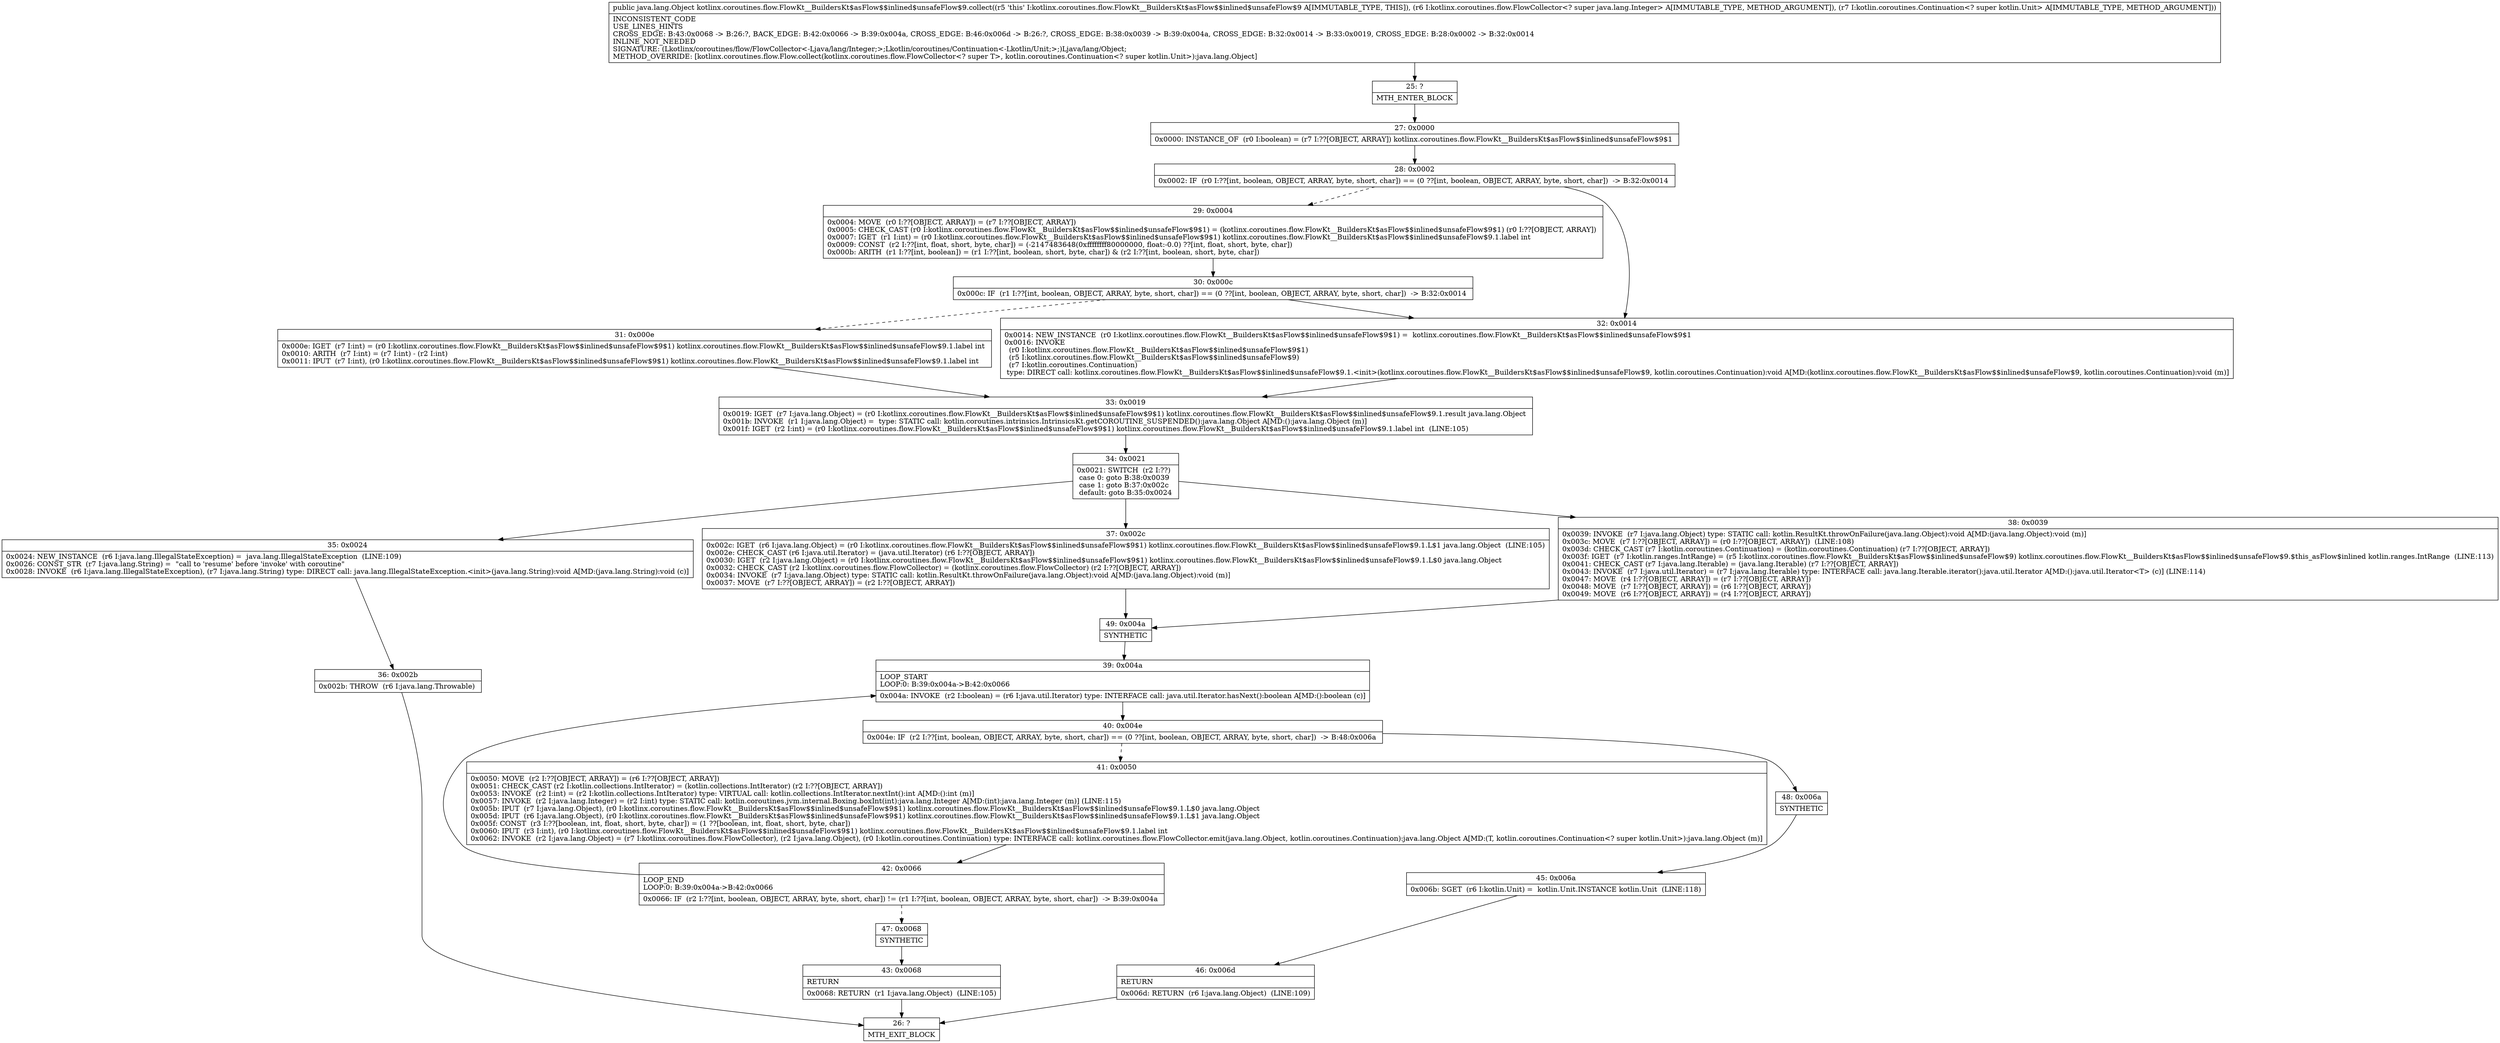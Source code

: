 digraph "CFG forkotlinx.coroutines.flow.FlowKt__BuildersKt$asFlow$$inlined$unsafeFlow$9.collect(Lkotlinx\/coroutines\/flow\/FlowCollector;Lkotlin\/coroutines\/Continuation;)Ljava\/lang\/Object;" {
Node_25 [shape=record,label="{25\:\ ?|MTH_ENTER_BLOCK\l}"];
Node_27 [shape=record,label="{27\:\ 0x0000|0x0000: INSTANCE_OF  (r0 I:boolean) = (r7 I:??[OBJECT, ARRAY]) kotlinx.coroutines.flow.FlowKt__BuildersKt$asFlow$$inlined$unsafeFlow$9$1 \l}"];
Node_28 [shape=record,label="{28\:\ 0x0002|0x0002: IF  (r0 I:??[int, boolean, OBJECT, ARRAY, byte, short, char]) == (0 ??[int, boolean, OBJECT, ARRAY, byte, short, char])  \-\> B:32:0x0014 \l}"];
Node_29 [shape=record,label="{29\:\ 0x0004|0x0004: MOVE  (r0 I:??[OBJECT, ARRAY]) = (r7 I:??[OBJECT, ARRAY]) \l0x0005: CHECK_CAST (r0 I:kotlinx.coroutines.flow.FlowKt__BuildersKt$asFlow$$inlined$unsafeFlow$9$1) = (kotlinx.coroutines.flow.FlowKt__BuildersKt$asFlow$$inlined$unsafeFlow$9$1) (r0 I:??[OBJECT, ARRAY]) \l0x0007: IGET  (r1 I:int) = (r0 I:kotlinx.coroutines.flow.FlowKt__BuildersKt$asFlow$$inlined$unsafeFlow$9$1) kotlinx.coroutines.flow.FlowKt__BuildersKt$asFlow$$inlined$unsafeFlow$9.1.label int \l0x0009: CONST  (r2 I:??[int, float, short, byte, char]) = (\-2147483648(0xffffffff80000000, float:\-0.0) ??[int, float, short, byte, char]) \l0x000b: ARITH  (r1 I:??[int, boolean]) = (r1 I:??[int, boolean, short, byte, char]) & (r2 I:??[int, boolean, short, byte, char]) \l}"];
Node_30 [shape=record,label="{30\:\ 0x000c|0x000c: IF  (r1 I:??[int, boolean, OBJECT, ARRAY, byte, short, char]) == (0 ??[int, boolean, OBJECT, ARRAY, byte, short, char])  \-\> B:32:0x0014 \l}"];
Node_31 [shape=record,label="{31\:\ 0x000e|0x000e: IGET  (r7 I:int) = (r0 I:kotlinx.coroutines.flow.FlowKt__BuildersKt$asFlow$$inlined$unsafeFlow$9$1) kotlinx.coroutines.flow.FlowKt__BuildersKt$asFlow$$inlined$unsafeFlow$9.1.label int \l0x0010: ARITH  (r7 I:int) = (r7 I:int) \- (r2 I:int) \l0x0011: IPUT  (r7 I:int), (r0 I:kotlinx.coroutines.flow.FlowKt__BuildersKt$asFlow$$inlined$unsafeFlow$9$1) kotlinx.coroutines.flow.FlowKt__BuildersKt$asFlow$$inlined$unsafeFlow$9.1.label int \l}"];
Node_33 [shape=record,label="{33\:\ 0x0019|0x0019: IGET  (r7 I:java.lang.Object) = (r0 I:kotlinx.coroutines.flow.FlowKt__BuildersKt$asFlow$$inlined$unsafeFlow$9$1) kotlinx.coroutines.flow.FlowKt__BuildersKt$asFlow$$inlined$unsafeFlow$9.1.result java.lang.Object \l0x001b: INVOKE  (r1 I:java.lang.Object) =  type: STATIC call: kotlin.coroutines.intrinsics.IntrinsicsKt.getCOROUTINE_SUSPENDED():java.lang.Object A[MD:():java.lang.Object (m)]\l0x001f: IGET  (r2 I:int) = (r0 I:kotlinx.coroutines.flow.FlowKt__BuildersKt$asFlow$$inlined$unsafeFlow$9$1) kotlinx.coroutines.flow.FlowKt__BuildersKt$asFlow$$inlined$unsafeFlow$9.1.label int  (LINE:105)\l}"];
Node_34 [shape=record,label="{34\:\ 0x0021|0x0021: SWITCH  (r2 I:??)\l case 0: goto B:38:0x0039\l case 1: goto B:37:0x002c\l default: goto B:35:0x0024 \l}"];
Node_35 [shape=record,label="{35\:\ 0x0024|0x0024: NEW_INSTANCE  (r6 I:java.lang.IllegalStateException) =  java.lang.IllegalStateException  (LINE:109)\l0x0026: CONST_STR  (r7 I:java.lang.String) =  \"call to 'resume' before 'invoke' with coroutine\" \l0x0028: INVOKE  (r6 I:java.lang.IllegalStateException), (r7 I:java.lang.String) type: DIRECT call: java.lang.IllegalStateException.\<init\>(java.lang.String):void A[MD:(java.lang.String):void (c)]\l}"];
Node_36 [shape=record,label="{36\:\ 0x002b|0x002b: THROW  (r6 I:java.lang.Throwable) \l}"];
Node_26 [shape=record,label="{26\:\ ?|MTH_EXIT_BLOCK\l}"];
Node_37 [shape=record,label="{37\:\ 0x002c|0x002c: IGET  (r6 I:java.lang.Object) = (r0 I:kotlinx.coroutines.flow.FlowKt__BuildersKt$asFlow$$inlined$unsafeFlow$9$1) kotlinx.coroutines.flow.FlowKt__BuildersKt$asFlow$$inlined$unsafeFlow$9.1.L$1 java.lang.Object  (LINE:105)\l0x002e: CHECK_CAST (r6 I:java.util.Iterator) = (java.util.Iterator) (r6 I:??[OBJECT, ARRAY]) \l0x0030: IGET  (r2 I:java.lang.Object) = (r0 I:kotlinx.coroutines.flow.FlowKt__BuildersKt$asFlow$$inlined$unsafeFlow$9$1) kotlinx.coroutines.flow.FlowKt__BuildersKt$asFlow$$inlined$unsafeFlow$9.1.L$0 java.lang.Object \l0x0032: CHECK_CAST (r2 I:kotlinx.coroutines.flow.FlowCollector) = (kotlinx.coroutines.flow.FlowCollector) (r2 I:??[OBJECT, ARRAY]) \l0x0034: INVOKE  (r7 I:java.lang.Object) type: STATIC call: kotlin.ResultKt.throwOnFailure(java.lang.Object):void A[MD:(java.lang.Object):void (m)]\l0x0037: MOVE  (r7 I:??[OBJECT, ARRAY]) = (r2 I:??[OBJECT, ARRAY]) \l}"];
Node_49 [shape=record,label="{49\:\ 0x004a|SYNTHETIC\l}"];
Node_39 [shape=record,label="{39\:\ 0x004a|LOOP_START\lLOOP:0: B:39:0x004a\-\>B:42:0x0066\l|0x004a: INVOKE  (r2 I:boolean) = (r6 I:java.util.Iterator) type: INTERFACE call: java.util.Iterator.hasNext():boolean A[MD:():boolean (c)]\l}"];
Node_40 [shape=record,label="{40\:\ 0x004e|0x004e: IF  (r2 I:??[int, boolean, OBJECT, ARRAY, byte, short, char]) == (0 ??[int, boolean, OBJECT, ARRAY, byte, short, char])  \-\> B:48:0x006a \l}"];
Node_41 [shape=record,label="{41\:\ 0x0050|0x0050: MOVE  (r2 I:??[OBJECT, ARRAY]) = (r6 I:??[OBJECT, ARRAY]) \l0x0051: CHECK_CAST (r2 I:kotlin.collections.IntIterator) = (kotlin.collections.IntIterator) (r2 I:??[OBJECT, ARRAY]) \l0x0053: INVOKE  (r2 I:int) = (r2 I:kotlin.collections.IntIterator) type: VIRTUAL call: kotlin.collections.IntIterator.nextInt():int A[MD:():int (m)]\l0x0057: INVOKE  (r2 I:java.lang.Integer) = (r2 I:int) type: STATIC call: kotlin.coroutines.jvm.internal.Boxing.boxInt(int):java.lang.Integer A[MD:(int):java.lang.Integer (m)] (LINE:115)\l0x005b: IPUT  (r7 I:java.lang.Object), (r0 I:kotlinx.coroutines.flow.FlowKt__BuildersKt$asFlow$$inlined$unsafeFlow$9$1) kotlinx.coroutines.flow.FlowKt__BuildersKt$asFlow$$inlined$unsafeFlow$9.1.L$0 java.lang.Object \l0x005d: IPUT  (r6 I:java.lang.Object), (r0 I:kotlinx.coroutines.flow.FlowKt__BuildersKt$asFlow$$inlined$unsafeFlow$9$1) kotlinx.coroutines.flow.FlowKt__BuildersKt$asFlow$$inlined$unsafeFlow$9.1.L$1 java.lang.Object \l0x005f: CONST  (r3 I:??[boolean, int, float, short, byte, char]) = (1 ??[boolean, int, float, short, byte, char]) \l0x0060: IPUT  (r3 I:int), (r0 I:kotlinx.coroutines.flow.FlowKt__BuildersKt$asFlow$$inlined$unsafeFlow$9$1) kotlinx.coroutines.flow.FlowKt__BuildersKt$asFlow$$inlined$unsafeFlow$9.1.label int \l0x0062: INVOKE  (r2 I:java.lang.Object) = (r7 I:kotlinx.coroutines.flow.FlowCollector), (r2 I:java.lang.Object), (r0 I:kotlin.coroutines.Continuation) type: INTERFACE call: kotlinx.coroutines.flow.FlowCollector.emit(java.lang.Object, kotlin.coroutines.Continuation):java.lang.Object A[MD:(T, kotlin.coroutines.Continuation\<? super kotlin.Unit\>):java.lang.Object (m)]\l}"];
Node_42 [shape=record,label="{42\:\ 0x0066|LOOP_END\lLOOP:0: B:39:0x004a\-\>B:42:0x0066\l|0x0066: IF  (r2 I:??[int, boolean, OBJECT, ARRAY, byte, short, char]) != (r1 I:??[int, boolean, OBJECT, ARRAY, byte, short, char])  \-\> B:39:0x004a \l}"];
Node_47 [shape=record,label="{47\:\ 0x0068|SYNTHETIC\l}"];
Node_43 [shape=record,label="{43\:\ 0x0068|RETURN\l|0x0068: RETURN  (r1 I:java.lang.Object)  (LINE:105)\l}"];
Node_48 [shape=record,label="{48\:\ 0x006a|SYNTHETIC\l}"];
Node_45 [shape=record,label="{45\:\ 0x006a|0x006b: SGET  (r6 I:kotlin.Unit) =  kotlin.Unit.INSTANCE kotlin.Unit  (LINE:118)\l}"];
Node_46 [shape=record,label="{46\:\ 0x006d|RETURN\l|0x006d: RETURN  (r6 I:java.lang.Object)  (LINE:109)\l}"];
Node_38 [shape=record,label="{38\:\ 0x0039|0x0039: INVOKE  (r7 I:java.lang.Object) type: STATIC call: kotlin.ResultKt.throwOnFailure(java.lang.Object):void A[MD:(java.lang.Object):void (m)]\l0x003c: MOVE  (r7 I:??[OBJECT, ARRAY]) = (r0 I:??[OBJECT, ARRAY])  (LINE:108)\l0x003d: CHECK_CAST (r7 I:kotlin.coroutines.Continuation) = (kotlin.coroutines.Continuation) (r7 I:??[OBJECT, ARRAY]) \l0x003f: IGET  (r7 I:kotlin.ranges.IntRange) = (r5 I:kotlinx.coroutines.flow.FlowKt__BuildersKt$asFlow$$inlined$unsafeFlow$9) kotlinx.coroutines.flow.FlowKt__BuildersKt$asFlow$$inlined$unsafeFlow$9.$this_asFlow$inlined kotlin.ranges.IntRange  (LINE:113)\l0x0041: CHECK_CAST (r7 I:java.lang.Iterable) = (java.lang.Iterable) (r7 I:??[OBJECT, ARRAY]) \l0x0043: INVOKE  (r7 I:java.util.Iterator) = (r7 I:java.lang.Iterable) type: INTERFACE call: java.lang.Iterable.iterator():java.util.Iterator A[MD:():java.util.Iterator\<T\> (c)] (LINE:114)\l0x0047: MOVE  (r4 I:??[OBJECT, ARRAY]) = (r7 I:??[OBJECT, ARRAY]) \l0x0048: MOVE  (r7 I:??[OBJECT, ARRAY]) = (r6 I:??[OBJECT, ARRAY]) \l0x0049: MOVE  (r6 I:??[OBJECT, ARRAY]) = (r4 I:??[OBJECT, ARRAY]) \l}"];
Node_32 [shape=record,label="{32\:\ 0x0014|0x0014: NEW_INSTANCE  (r0 I:kotlinx.coroutines.flow.FlowKt__BuildersKt$asFlow$$inlined$unsafeFlow$9$1) =  kotlinx.coroutines.flow.FlowKt__BuildersKt$asFlow$$inlined$unsafeFlow$9$1 \l0x0016: INVOKE  \l  (r0 I:kotlinx.coroutines.flow.FlowKt__BuildersKt$asFlow$$inlined$unsafeFlow$9$1)\l  (r5 I:kotlinx.coroutines.flow.FlowKt__BuildersKt$asFlow$$inlined$unsafeFlow$9)\l  (r7 I:kotlin.coroutines.Continuation)\l type: DIRECT call: kotlinx.coroutines.flow.FlowKt__BuildersKt$asFlow$$inlined$unsafeFlow$9.1.\<init\>(kotlinx.coroutines.flow.FlowKt__BuildersKt$asFlow$$inlined$unsafeFlow$9, kotlin.coroutines.Continuation):void A[MD:(kotlinx.coroutines.flow.FlowKt__BuildersKt$asFlow$$inlined$unsafeFlow$9, kotlin.coroutines.Continuation):void (m)]\l}"];
MethodNode[shape=record,label="{public java.lang.Object kotlinx.coroutines.flow.FlowKt__BuildersKt$asFlow$$inlined$unsafeFlow$9.collect((r5 'this' I:kotlinx.coroutines.flow.FlowKt__BuildersKt$asFlow$$inlined$unsafeFlow$9 A[IMMUTABLE_TYPE, THIS]), (r6 I:kotlinx.coroutines.flow.FlowCollector\<? super java.lang.Integer\> A[IMMUTABLE_TYPE, METHOD_ARGUMENT]), (r7 I:kotlin.coroutines.Continuation\<? super kotlin.Unit\> A[IMMUTABLE_TYPE, METHOD_ARGUMENT]))  | INCONSISTENT_CODE\lUSE_LINES_HINTS\lCROSS_EDGE: B:43:0x0068 \-\> B:26:?, BACK_EDGE: B:42:0x0066 \-\> B:39:0x004a, CROSS_EDGE: B:46:0x006d \-\> B:26:?, CROSS_EDGE: B:38:0x0039 \-\> B:39:0x004a, CROSS_EDGE: B:32:0x0014 \-\> B:33:0x0019, CROSS_EDGE: B:28:0x0002 \-\> B:32:0x0014\lINLINE_NOT_NEEDED\lSIGNATURE: (Lkotlinx\/coroutines\/flow\/FlowCollector\<\-Ljava\/lang\/Integer;\>;Lkotlin\/coroutines\/Continuation\<\-Lkotlin\/Unit;\>;)Ljava\/lang\/Object;\lMETHOD_OVERRIDE: [kotlinx.coroutines.flow.Flow.collect(kotlinx.coroutines.flow.FlowCollector\<? super T\>, kotlin.coroutines.Continuation\<? super kotlin.Unit\>):java.lang.Object]\l}"];
MethodNode -> Node_25;Node_25 -> Node_27;
Node_27 -> Node_28;
Node_28 -> Node_29[style=dashed];
Node_28 -> Node_32;
Node_29 -> Node_30;
Node_30 -> Node_31[style=dashed];
Node_30 -> Node_32;
Node_31 -> Node_33;
Node_33 -> Node_34;
Node_34 -> Node_35;
Node_34 -> Node_37;
Node_34 -> Node_38;
Node_35 -> Node_36;
Node_36 -> Node_26;
Node_37 -> Node_49;
Node_49 -> Node_39;
Node_39 -> Node_40;
Node_40 -> Node_41[style=dashed];
Node_40 -> Node_48;
Node_41 -> Node_42;
Node_42 -> Node_39;
Node_42 -> Node_47[style=dashed];
Node_47 -> Node_43;
Node_43 -> Node_26;
Node_48 -> Node_45;
Node_45 -> Node_46;
Node_46 -> Node_26;
Node_38 -> Node_49;
Node_32 -> Node_33;
}

